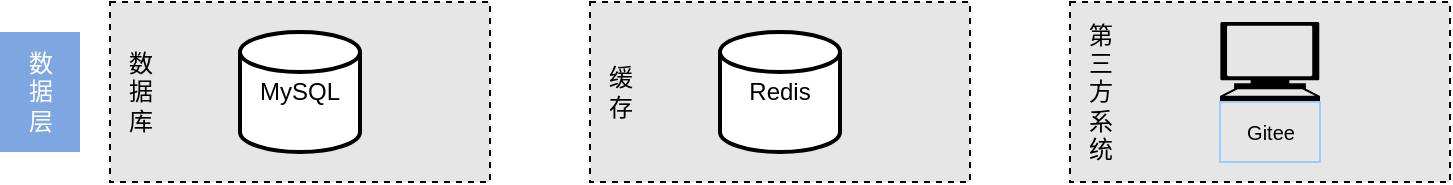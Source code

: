 <mxfile version="21.1.7" type="github">
  <diagram name="第 1 页" id="mY92OgvAY6bPNSYlvnZm">
    <mxGraphModel dx="1434" dy="750" grid="1" gridSize="10" guides="1" tooltips="1" connect="1" arrows="1" fold="1" page="1" pageScale="1" pageWidth="827" pageHeight="1169" math="0" shadow="0">
      <root>
        <mxCell id="0" />
        <mxCell id="1" parent="0" />
        <mxCell id="7gMvqDGJIj3QbsYjjSzZ-48" value="" style="group" vertex="1" connectable="0" parent="1">
          <mxGeometry x="51" y="800" width="725" height="90" as="geometry" />
        </mxCell>
        <mxCell id="7gMvqDGJIj3QbsYjjSzZ-28" value="" style="group" vertex="1" connectable="0" parent="7gMvqDGJIj3QbsYjjSzZ-48">
          <mxGeometry x="50" width="195" height="90" as="geometry" />
        </mxCell>
        <mxCell id="7gMvqDGJIj3QbsYjjSzZ-27" value="" style="rounded=0;whiteSpace=wrap;html=1;dashed=1;fillColor=#E6E6E6;" vertex="1" parent="7gMvqDGJIj3QbsYjjSzZ-28">
          <mxGeometry x="5" width="190" height="90" as="geometry" />
        </mxCell>
        <mxCell id="7gMvqDGJIj3QbsYjjSzZ-25" value="MySQL" style="strokeWidth=2;html=1;shape=mxgraph.flowchart.database;whiteSpace=wrap;" vertex="1" parent="7gMvqDGJIj3QbsYjjSzZ-28">
          <mxGeometry x="70" y="15" width="60" height="60" as="geometry" />
        </mxCell>
        <mxCell id="7gMvqDGJIj3QbsYjjSzZ-26" value="数&lt;br&gt;据&lt;br&gt;库" style="text;html=1;align=center;verticalAlign=middle;resizable=0;points=[];autosize=1;strokeColor=none;fillColor=none;" vertex="1" parent="7gMvqDGJIj3QbsYjjSzZ-28">
          <mxGeometry y="15" width="40" height="60" as="geometry" />
        </mxCell>
        <mxCell id="7gMvqDGJIj3QbsYjjSzZ-29" value="" style="group" vertex="1" connectable="0" parent="7gMvqDGJIj3QbsYjjSzZ-48">
          <mxGeometry x="290" width="195" height="90" as="geometry" />
        </mxCell>
        <mxCell id="7gMvqDGJIj3QbsYjjSzZ-30" value="" style="rounded=0;whiteSpace=wrap;html=1;dashed=1;fillColor=#E6E6E6;" vertex="1" parent="7gMvqDGJIj3QbsYjjSzZ-29">
          <mxGeometry x="5" width="190" height="90" as="geometry" />
        </mxCell>
        <mxCell id="7gMvqDGJIj3QbsYjjSzZ-31" value="Redis" style="strokeWidth=2;html=1;shape=mxgraph.flowchart.database;whiteSpace=wrap;" vertex="1" parent="7gMvqDGJIj3QbsYjjSzZ-29">
          <mxGeometry x="70" y="15" width="60" height="60" as="geometry" />
        </mxCell>
        <mxCell id="7gMvqDGJIj3QbsYjjSzZ-32" value="缓&lt;br&gt;存" style="text;html=1;align=center;verticalAlign=middle;resizable=0;points=[];autosize=1;strokeColor=none;fillColor=none;" vertex="1" parent="7gMvqDGJIj3QbsYjjSzZ-29">
          <mxGeometry y="25" width="40" height="40" as="geometry" />
        </mxCell>
        <mxCell id="7gMvqDGJIj3QbsYjjSzZ-46" value="" style="group" vertex="1" connectable="0" parent="7gMvqDGJIj3QbsYjjSzZ-48">
          <mxGeometry x="530" width="195" height="90" as="geometry" />
        </mxCell>
        <mxCell id="7gMvqDGJIj3QbsYjjSzZ-41" value="" style="rounded=0;whiteSpace=wrap;html=1;dashed=1;fillColor=#E6E6E6;" vertex="1" parent="7gMvqDGJIj3QbsYjjSzZ-46">
          <mxGeometry x="5" width="190" height="90" as="geometry" />
        </mxCell>
        <mxCell id="7gMvqDGJIj3QbsYjjSzZ-43" value="第&lt;br&gt;三&lt;br&gt;方&lt;br&gt;系&lt;br&gt;统" style="text;html=1;align=center;verticalAlign=middle;resizable=0;points=[];autosize=1;strokeColor=none;fillColor=none;" vertex="1" parent="7gMvqDGJIj3QbsYjjSzZ-46">
          <mxGeometry width="40" height="90" as="geometry" />
        </mxCell>
        <mxCell id="7gMvqDGJIj3QbsYjjSzZ-45" value="" style="group" vertex="1" connectable="0" parent="7gMvqDGJIj3QbsYjjSzZ-46">
          <mxGeometry x="80" y="10" width="50" height="70" as="geometry" />
        </mxCell>
        <mxCell id="7gMvqDGJIj3QbsYjjSzZ-38" value="" style="shape=mxgraph.signs.tech.computer;html=1;pointerEvents=1;fillColor=#000000;strokeColor=none;verticalLabelPosition=bottom;verticalAlign=top;align=center;" vertex="1" parent="7gMvqDGJIj3QbsYjjSzZ-45">
          <mxGeometry width="50" height="40" as="geometry" />
        </mxCell>
        <mxCell id="7gMvqDGJIj3QbsYjjSzZ-39" value="Gitee" style="text;html=1;align=center;verticalAlign=middle;resizable=0;points=[];autosize=1;strokeColor=#99CCFF;fillColor=none;fontSize=10;" vertex="1" parent="7gMvqDGJIj3QbsYjjSzZ-45">
          <mxGeometry y="40" width="50" height="30" as="geometry" />
        </mxCell>
        <mxCell id="7gMvqDGJIj3QbsYjjSzZ-47" value="数&lt;br&gt;据&lt;br&gt;层" style="text;html=1;align=center;verticalAlign=middle;resizable=0;points=[];autosize=1;strokeColor=none;fillColor=#7EA6E0;fontColor=#FFFFFF;" vertex="1" parent="7gMvqDGJIj3QbsYjjSzZ-48">
          <mxGeometry y="15" width="40" height="60" as="geometry" />
        </mxCell>
      </root>
    </mxGraphModel>
  </diagram>
</mxfile>
